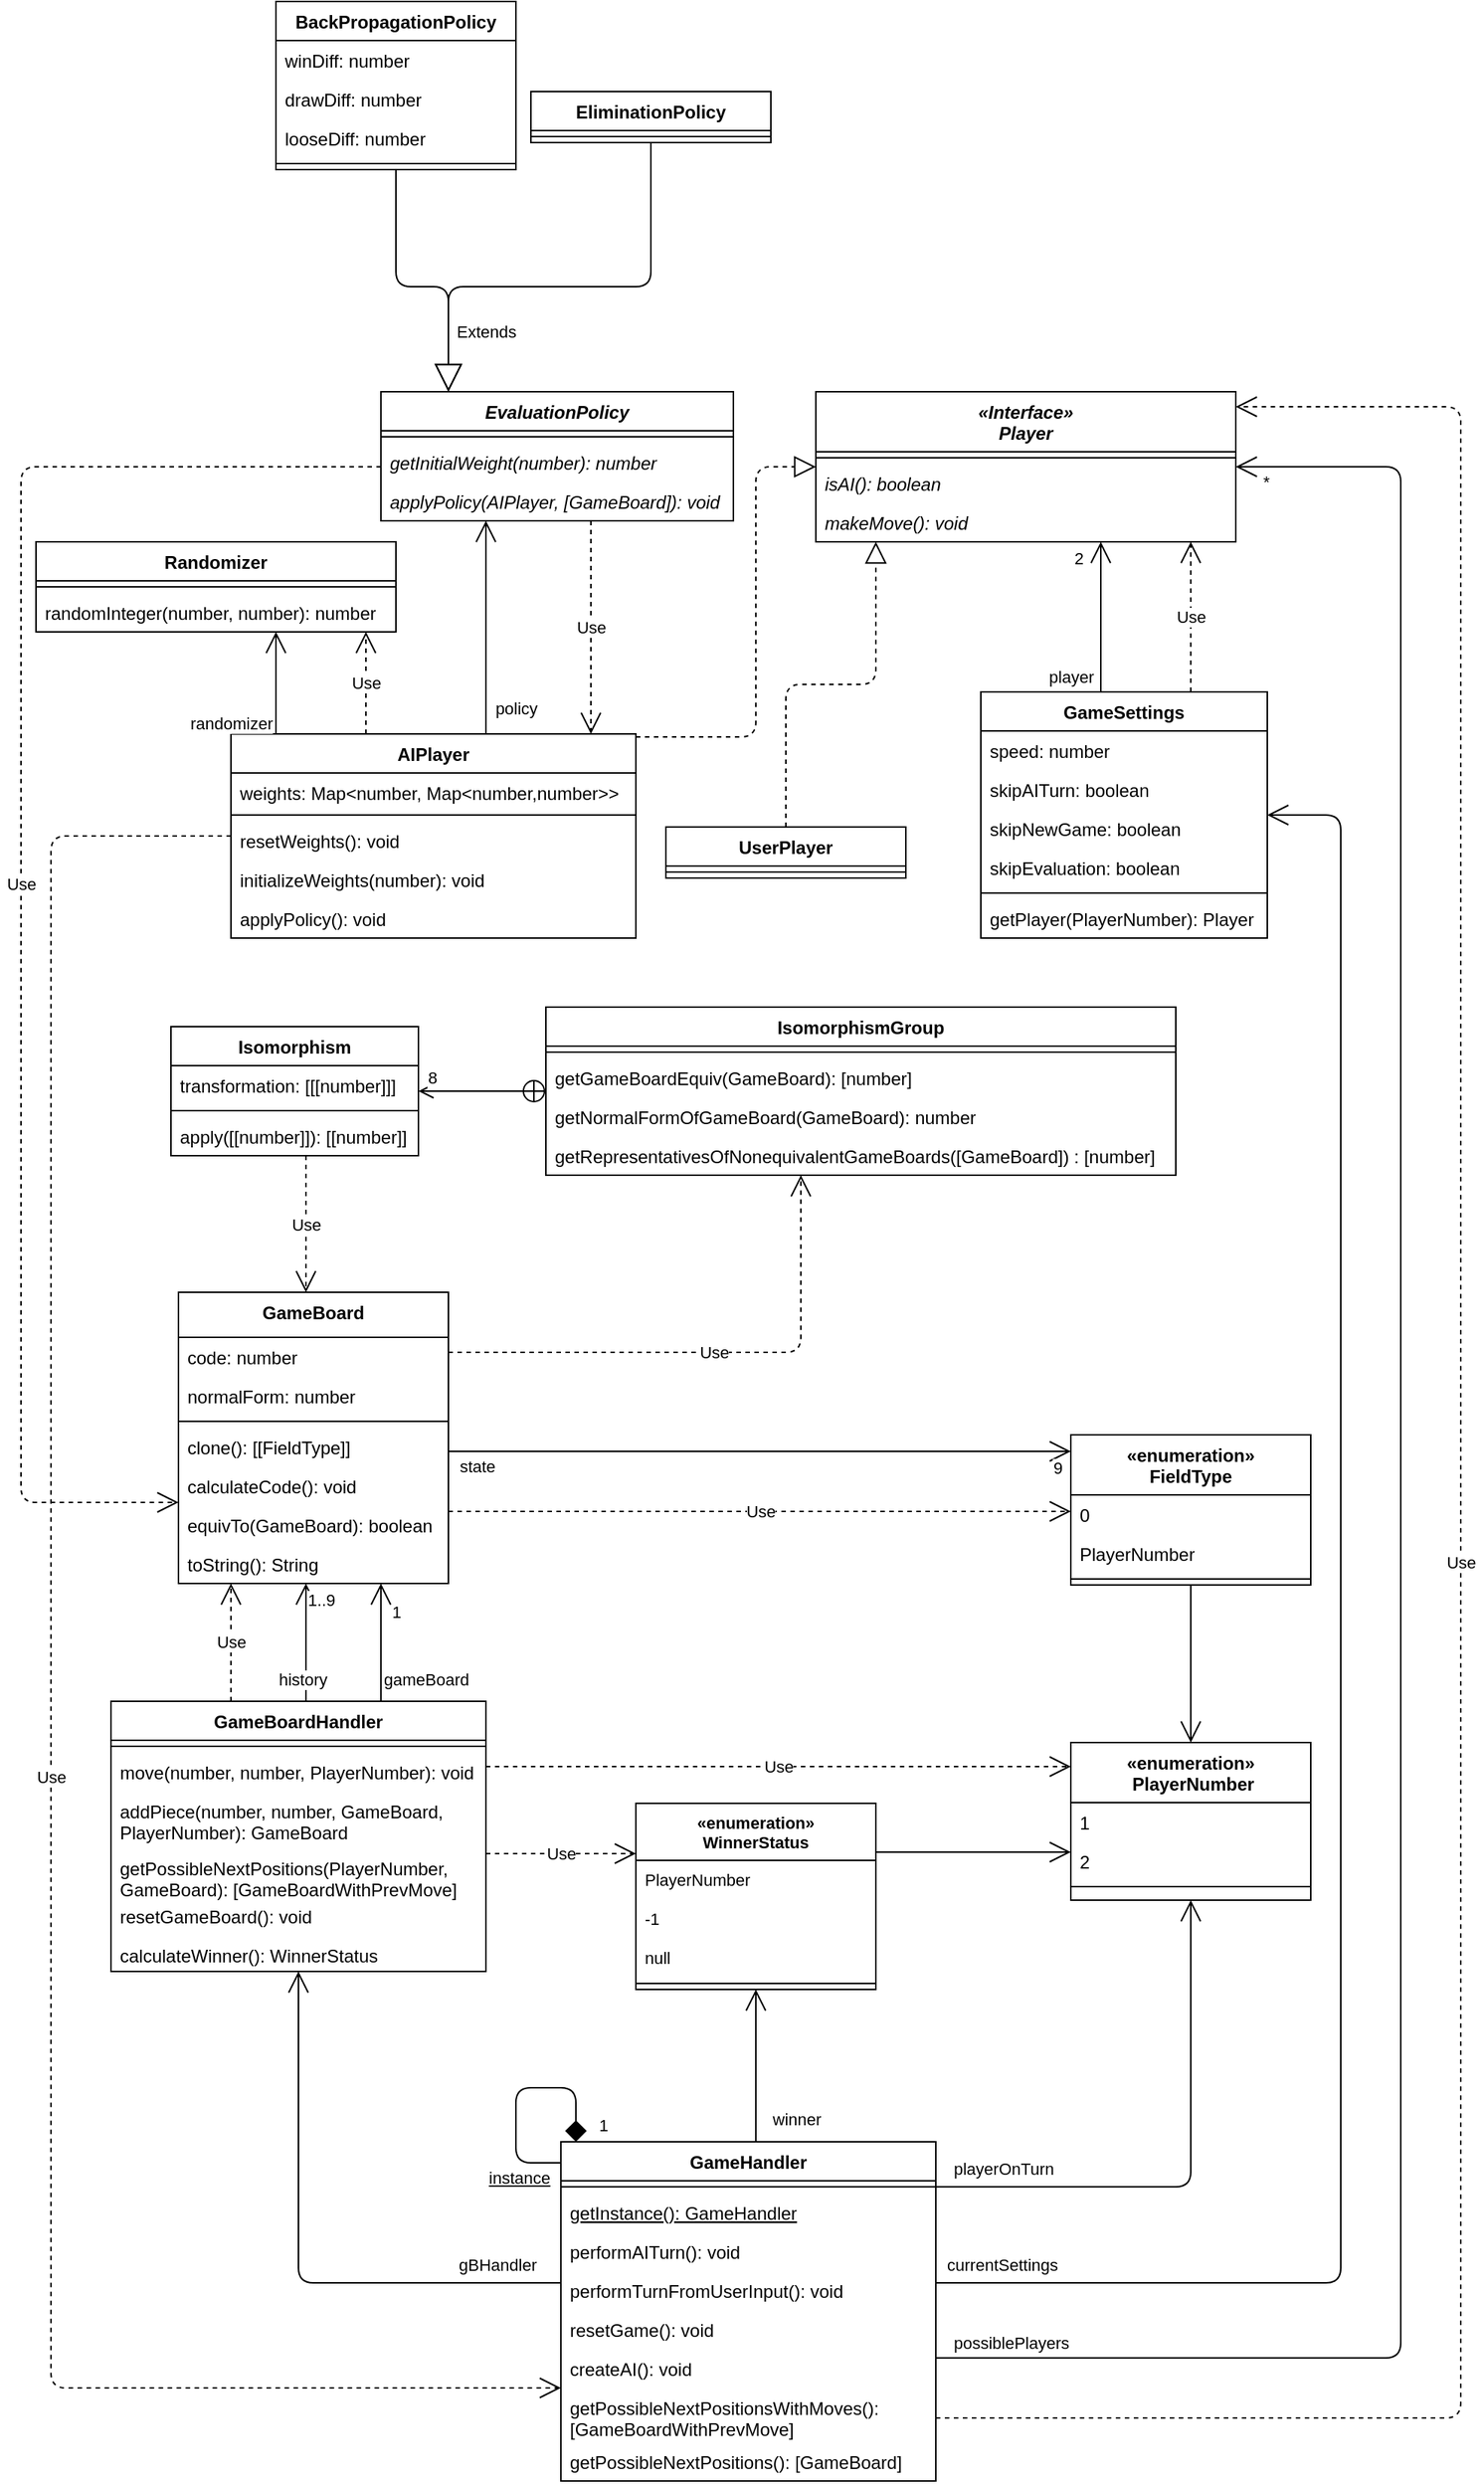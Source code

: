 <mxfile>
    <diagram id="C5RBs43oDa-KdzZeNtuy" name="Page-1">
        <mxGraphModel dx="1179" dy="779" grid="1" gridSize="10" guides="1" tooltips="1" connect="1" arrows="1" fold="1" page="1" pageScale="1" pageWidth="1000" pageHeight="1169" math="0" shadow="0">
            <root>
                <mxCell id="WIyWlLk6GJQsqaUBKTNV-0"/>
                <mxCell id="WIyWlLk6GJQsqaUBKTNV-1" parent="WIyWlLk6GJQsqaUBKTNV-0"/>
                <mxCell id="q7pYmEnO_Y2Cruu0NZZ4-0" value="GameBoard" style="swimlane;fontStyle=1;align=center;verticalAlign=top;childLayout=stackLayout;horizontal=1;startSize=30;horizontalStack=0;resizeParent=1;resizeLast=0;collapsible=1;marginBottom=0;rounded=0;shadow=0;strokeWidth=1;" parent="WIyWlLk6GJQsqaUBKTNV-1" vertex="1">
                    <mxGeometry x="125" y="1800" width="180" height="194" as="geometry">
                        <mxRectangle x="120" y="360" width="160" height="26" as="alternateBounds"/>
                    </mxGeometry>
                </mxCell>
                <mxCell id="q7pYmEnO_Y2Cruu0NZZ4-2" value="code: number" style="text;align=left;verticalAlign=top;spacingLeft=4;spacingRight=4;overflow=hidden;rotatable=0;points=[[0,0.5],[1,0.5]];portConstraint=eastwest;rounded=0;shadow=0;html=0;" parent="q7pYmEnO_Y2Cruu0NZZ4-0" vertex="1">
                    <mxGeometry y="30" width="180" height="26" as="geometry"/>
                </mxCell>
                <mxCell id="52" value="normalForm: number" style="text;strokeColor=none;fillColor=none;align=left;verticalAlign=top;spacingLeft=4;spacingRight=4;overflow=hidden;rotatable=0;points=[[0,0.5],[1,0.5]];portConstraint=eastwest;" parent="q7pYmEnO_Y2Cruu0NZZ4-0" vertex="1">
                    <mxGeometry y="56" width="180" height="26" as="geometry"/>
                </mxCell>
                <mxCell id="q7pYmEnO_Y2Cruu0NZZ4-3" value="" style="line;html=1;strokeWidth=1;align=left;verticalAlign=middle;spacingTop=-1;spacingLeft=3;spacingRight=3;rotatable=0;labelPosition=right;points=[];portConstraint=eastwest;rounded=0;" parent="q7pYmEnO_Y2Cruu0NZZ4-0" vertex="1">
                    <mxGeometry y="82" width="180" height="8" as="geometry"/>
                </mxCell>
                <mxCell id="q7pYmEnO_Y2Cruu0NZZ4-4" value="clone(): [[FieldType]]" style="text;align=left;verticalAlign=top;spacingLeft=4;spacingRight=4;overflow=hidden;rotatable=0;points=[[0,0.5],[1,0.5]];portConstraint=eastwest;fontStyle=0;rounded=0;" parent="q7pYmEnO_Y2Cruu0NZZ4-0" vertex="1">
                    <mxGeometry y="90" width="180" height="26" as="geometry"/>
                </mxCell>
                <mxCell id="q7pYmEnO_Y2Cruu0NZZ4-5" value="calculateCode(): void" style="text;strokeColor=none;fillColor=none;align=left;verticalAlign=top;spacingLeft=4;spacingRight=4;overflow=hidden;rotatable=0;points=[[0,0.5],[1,0.5]];portConstraint=eastwest;fontFamily=Helvetica;fontSize=12;fontColor=default;rounded=0;" parent="q7pYmEnO_Y2Cruu0NZZ4-0" vertex="1">
                    <mxGeometry y="116" width="180" height="26" as="geometry"/>
                </mxCell>
                <mxCell id="65" value="equivTo(GameBoard): boolean" style="text;strokeColor=none;fillColor=none;align=left;verticalAlign=top;spacingLeft=4;spacingRight=4;overflow=hidden;rotatable=0;points=[[0,0.5],[1,0.5]];portConstraint=eastwest;" parent="q7pYmEnO_Y2Cruu0NZZ4-0" vertex="1">
                    <mxGeometry y="142" width="180" height="26" as="geometry"/>
                </mxCell>
                <mxCell id="q7pYmEnO_Y2Cruu0NZZ4-6" value="toString(): String" style="text;strokeColor=none;fillColor=none;align=left;verticalAlign=top;spacingLeft=4;spacingRight=4;overflow=hidden;rotatable=0;points=[[0,0.5],[1,0.5]];portConstraint=eastwest;fontFamily=Helvetica;fontSize=12;fontColor=default;rounded=0;" parent="q7pYmEnO_Y2Cruu0NZZ4-0" vertex="1">
                    <mxGeometry y="168" width="180" height="26" as="geometry"/>
                </mxCell>
                <mxCell id="q7pYmEnO_Y2Cruu0NZZ4-7" value="GameBoardHandler" style="swimlane;fontStyle=1;align=center;verticalAlign=top;childLayout=stackLayout;horizontal=1;startSize=26;horizontalStack=0;resizeParent=1;resizeLast=0;collapsible=1;marginBottom=0;rounded=0;shadow=0;strokeWidth=1;" parent="WIyWlLk6GJQsqaUBKTNV-1" vertex="1">
                    <mxGeometry x="80" y="2072.5" width="250" height="180" as="geometry">
                        <mxRectangle x="120" y="360" width="160" height="26" as="alternateBounds"/>
                    </mxGeometry>
                </mxCell>
                <mxCell id="q7pYmEnO_Y2Cruu0NZZ4-10" value="" style="line;html=1;strokeWidth=1;align=left;verticalAlign=middle;spacingTop=-1;spacingLeft=3;spacingRight=3;rotatable=0;labelPosition=right;points=[];portConstraint=eastwest;rounded=0;" parent="q7pYmEnO_Y2Cruu0NZZ4-7" vertex="1">
                    <mxGeometry y="26" width="250" height="8" as="geometry"/>
                </mxCell>
                <mxCell id="q7pYmEnO_Y2Cruu0NZZ4-11" value="move(number, number, PlayerNumber): void" style="text;align=left;verticalAlign=top;spacingLeft=4;spacingRight=4;overflow=hidden;rotatable=0;points=[[0,0.5],[1,0.5]];portConstraint=eastwest;fontStyle=0;rounded=0;" parent="q7pYmEnO_Y2Cruu0NZZ4-7" vertex="1">
                    <mxGeometry y="34" width="250" height="26" as="geometry"/>
                </mxCell>
                <mxCell id="q7pYmEnO_Y2Cruu0NZZ4-12" value="addPiece(number, number, GameBoard, &#10;PlayerNumber): GameBoard" style="text;strokeColor=none;fillColor=none;align=left;verticalAlign=top;spacingLeft=4;spacingRight=4;overflow=hidden;rotatable=0;points=[[0,0.5],[1,0.5]];portConstraint=eastwest;rounded=0;" parent="q7pYmEnO_Y2Cruu0NZZ4-7" vertex="1">
                    <mxGeometry y="60" width="250" height="38" as="geometry"/>
                </mxCell>
                <mxCell id="48" value="getPossibleNextPositions(PlayerNumber,&#10;GameBoard): [GameBoardWithPrevMove]" style="text;strokeColor=none;fillColor=none;align=left;verticalAlign=top;spacingLeft=4;spacingRight=4;overflow=hidden;rotatable=0;points=[[0,0.5],[1,0.5]];portConstraint=eastwest;" parent="q7pYmEnO_Y2Cruu0NZZ4-7" vertex="1">
                    <mxGeometry y="98" width="250" height="32" as="geometry"/>
                </mxCell>
                <mxCell id="q7pYmEnO_Y2Cruu0NZZ4-13" value="resetGameBoard(): void" style="text;strokeColor=none;fillColor=none;align=left;verticalAlign=top;spacingLeft=4;spacingRight=4;overflow=hidden;rotatable=0;points=[[0,0.5],[1,0.5]];portConstraint=eastwest;rounded=0;" parent="q7pYmEnO_Y2Cruu0NZZ4-7" vertex="1">
                    <mxGeometry y="130" width="250" height="26" as="geometry"/>
                </mxCell>
                <mxCell id="q7pYmEnO_Y2Cruu0NZZ4-14" value="calculateWinner(): WinnerStatus" style="text;strokeColor=none;fillColor=none;align=left;verticalAlign=top;spacingLeft=4;spacingRight=4;overflow=hidden;rotatable=0;points=[[0,0.5],[1,0.5]];portConstraint=eastwest;fontFamily=Helvetica;fontSize=12;fontColor=default;rounded=0;" parent="q7pYmEnO_Y2Cruu0NZZ4-7" vertex="1">
                    <mxGeometry y="156" width="250" height="24" as="geometry"/>
                </mxCell>
                <mxCell id="q7pYmEnO_Y2Cruu0NZZ4-15" value="«enumeration»&#10; PlayerNumber" style="swimlane;fontStyle=1;align=center;verticalAlign=top;childLayout=stackLayout;horizontal=1;startSize=40;horizontalStack=0;resizeParent=1;resizeLast=0;collapsible=1;marginBottom=0;rounded=0;shadow=0;strokeWidth=1;" parent="WIyWlLk6GJQsqaUBKTNV-1" vertex="1">
                    <mxGeometry x="720" y="2100" width="160" height="105" as="geometry">
                        <mxRectangle x="120" y="360" width="160" height="26" as="alternateBounds"/>
                    </mxGeometry>
                </mxCell>
                <mxCell id="q7pYmEnO_Y2Cruu0NZZ4-16" value="1" style="text;align=left;verticalAlign=top;spacingLeft=4;spacingRight=4;overflow=hidden;rotatable=0;points=[[0,0.5],[1,0.5]];portConstraint=eastwest;rounded=0;" parent="q7pYmEnO_Y2Cruu0NZZ4-15" vertex="1">
                    <mxGeometry y="40" width="160" height="26" as="geometry"/>
                </mxCell>
                <mxCell id="q7pYmEnO_Y2Cruu0NZZ4-17" value="2" style="text;align=left;verticalAlign=top;spacingLeft=4;spacingRight=4;overflow=hidden;rotatable=0;points=[[0,0.5],[1,0.5]];portConstraint=eastwest;rounded=0;shadow=0;html=0;" parent="q7pYmEnO_Y2Cruu0NZZ4-15" vertex="1">
                    <mxGeometry y="66" width="160" height="26" as="geometry"/>
                </mxCell>
                <mxCell id="q7pYmEnO_Y2Cruu0NZZ4-18" value="" style="line;html=1;strokeWidth=1;align=left;verticalAlign=middle;spacingTop=-1;spacingLeft=3;spacingRight=3;rotatable=0;labelPosition=right;points=[];portConstraint=eastwest;rounded=0;" parent="q7pYmEnO_Y2Cruu0NZZ4-15" vertex="1">
                    <mxGeometry y="92" width="160" height="8" as="geometry"/>
                </mxCell>
                <mxCell id="q7pYmEnO_Y2Cruu0NZZ4-19" value="«enumeration»&#10;FieldType" style="swimlane;fontStyle=1;align=center;verticalAlign=top;childLayout=stackLayout;horizontal=1;startSize=40;horizontalStack=0;resizeParent=1;resizeParentMax=0;resizeLast=0;collapsible=1;marginBottom=0;rounded=0;" parent="WIyWlLk6GJQsqaUBKTNV-1" vertex="1">
                    <mxGeometry x="720" y="1895" width="160" height="100" as="geometry"/>
                </mxCell>
                <mxCell id="q7pYmEnO_Y2Cruu0NZZ4-20" value="0" style="text;strokeColor=none;fillColor=none;align=left;verticalAlign=top;spacingLeft=4;spacingRight=4;overflow=hidden;rotatable=0;points=[[0,0.5],[1,0.5]];portConstraint=eastwest;rounded=0;" parent="q7pYmEnO_Y2Cruu0NZZ4-19" vertex="1">
                    <mxGeometry y="40" width="160" height="26" as="geometry"/>
                </mxCell>
                <mxCell id="q7pYmEnO_Y2Cruu0NZZ4-21" value="PlayerNumber" style="text;strokeColor=none;fillColor=none;align=left;verticalAlign=top;spacingLeft=4;spacingRight=4;overflow=hidden;rotatable=0;points=[[0,0.5],[1,0.5]];portConstraint=eastwest;rounded=0;" parent="q7pYmEnO_Y2Cruu0NZZ4-19" vertex="1">
                    <mxGeometry y="66" width="160" height="26" as="geometry"/>
                </mxCell>
                <mxCell id="q7pYmEnO_Y2Cruu0NZZ4-22" value="" style="line;strokeWidth=1;fillColor=none;align=left;verticalAlign=middle;spacingTop=-1;spacingLeft=3;spacingRight=3;rotatable=0;labelPosition=right;points=[];portConstraint=eastwest;strokeColor=inherit;rounded=0;" parent="q7pYmEnO_Y2Cruu0NZZ4-19" vertex="1">
                    <mxGeometry y="92" width="160" height="8" as="geometry"/>
                </mxCell>
                <mxCell id="q7pYmEnO_Y2Cruu0NZZ4-23" value="Use" style="endArrow=open;endSize=12;dashed=1;html=1;edgeStyle=orthogonalEdgeStyle;rounded=0;" parent="WIyWlLk6GJQsqaUBKTNV-1" source="q7pYmEnO_Y2Cruu0NZZ4-7" target="q7pYmEnO_Y2Cruu0NZZ4-0" edge="1">
                    <mxGeometry width="160" relative="1" as="geometry">
                        <mxPoint x="390" y="2221" as="sourcePoint"/>
                        <mxPoint x="550" y="2221" as="targetPoint"/>
                        <Array as="points">
                            <mxPoint x="160" y="2016"/>
                            <mxPoint x="160" y="2016"/>
                        </Array>
                    </mxGeometry>
                </mxCell>
                <mxCell id="q7pYmEnO_Y2Cruu0NZZ4-24" value="9" style="endArrow=open;endSize=12;html=1;edgeStyle=elbowEdgeStyle;rounded=1;" parent="WIyWlLk6GJQsqaUBKTNV-1" source="q7pYmEnO_Y2Cruu0NZZ4-0" target="q7pYmEnO_Y2Cruu0NZZ4-19" edge="1">
                    <mxGeometry x="0.954" y="-11" width="160" relative="1" as="geometry">
                        <mxPoint x="390" y="2221" as="sourcePoint"/>
                        <mxPoint x="550" y="2221" as="targetPoint"/>
                        <Array as="points">
                            <mxPoint x="550" y="1906"/>
                            <mxPoint x="580" y="1916"/>
                        </Array>
                        <mxPoint as="offset"/>
                    </mxGeometry>
                </mxCell>
                <mxCell id="19" value="state" style="edgeLabel;html=1;align=center;verticalAlign=middle;resizable=0;points=[];" parent="q7pYmEnO_Y2Cruu0NZZ4-24" vertex="1" connectable="0">
                    <mxGeometry x="-0.874" y="-4" relative="1" as="geometry">
                        <mxPoint x="-7" y="6" as="offset"/>
                    </mxGeometry>
                </mxCell>
                <mxCell id="q7pYmEnO_Y2Cruu0NZZ4-25" value="«enumeration»&#10;WinnerStatus" style="swimlane;fontStyle=1;align=center;verticalAlign=top;childLayout=stackLayout;horizontal=1;startSize=38;horizontalStack=0;resizeParent=1;resizeParentMax=0;resizeLast=0;collapsible=1;marginBottom=0;fontFamily=Helvetica;fontSize=11;fontColor=default;rounded=0;" parent="WIyWlLk6GJQsqaUBKTNV-1" vertex="1">
                    <mxGeometry x="430" y="2140.5" width="160" height="124" as="geometry"/>
                </mxCell>
                <mxCell id="q7pYmEnO_Y2Cruu0NZZ4-26" value="PlayerNumber" style="text;strokeColor=none;fillColor=none;align=left;verticalAlign=top;spacingLeft=4;spacingRight=4;overflow=hidden;rotatable=0;points=[[0,0.5],[1,0.5]];portConstraint=eastwest;fontFamily=Helvetica;fontSize=11;fontColor=default;rounded=0;" parent="q7pYmEnO_Y2Cruu0NZZ4-25" vertex="1">
                    <mxGeometry y="38" width="160" height="26" as="geometry"/>
                </mxCell>
                <mxCell id="q7pYmEnO_Y2Cruu0NZZ4-27" value="-1" style="text;strokeColor=none;fillColor=none;align=left;verticalAlign=top;spacingLeft=4;spacingRight=4;overflow=hidden;rotatable=0;points=[[0,0.5],[1,0.5]];portConstraint=eastwest;fontFamily=Helvetica;fontSize=11;fontColor=default;rounded=0;" parent="q7pYmEnO_Y2Cruu0NZZ4-25" vertex="1">
                    <mxGeometry y="64" width="160" height="26" as="geometry"/>
                </mxCell>
                <mxCell id="q7pYmEnO_Y2Cruu0NZZ4-28" value="null" style="text;strokeColor=none;fillColor=none;align=left;verticalAlign=top;spacingLeft=4;spacingRight=4;overflow=hidden;rotatable=0;points=[[0,0.5],[1,0.5]];portConstraint=eastwest;fontFamily=Helvetica;fontSize=11;fontColor=default;rounded=0;" parent="q7pYmEnO_Y2Cruu0NZZ4-25" vertex="1">
                    <mxGeometry y="90" width="160" height="26" as="geometry"/>
                </mxCell>
                <mxCell id="q7pYmEnO_Y2Cruu0NZZ4-29" value="" style="line;strokeWidth=1;fillColor=none;align=left;verticalAlign=middle;spacingTop=-1;spacingLeft=3;spacingRight=3;rotatable=0;labelPosition=right;points=[];portConstraint=eastwest;strokeColor=inherit;fontFamily=Helvetica;fontSize=11;fontColor=default;rounded=0;" parent="q7pYmEnO_Y2Cruu0NZZ4-25" vertex="1">
                    <mxGeometry y="116" width="160" height="8" as="geometry"/>
                </mxCell>
                <mxCell id="q7pYmEnO_Y2Cruu0NZZ4-30" value="Use" style="endArrow=open;endSize=12;dashed=1;html=1;rounded=1;labelBackgroundColor=default;strokeColor=default;fontFamily=Helvetica;fontSize=11;fontColor=default;shape=connector;edgeStyle=elbowEdgeStyle;" parent="WIyWlLk6GJQsqaUBKTNV-1" source="q7pYmEnO_Y2Cruu0NZZ4-7" target="q7pYmEnO_Y2Cruu0NZZ4-25" edge="1">
                    <mxGeometry width="160" relative="1" as="geometry">
                        <mxPoint x="390" y="2221" as="sourcePoint"/>
                        <mxPoint x="550" y="2221" as="targetPoint"/>
                        <Array as="points">
                            <mxPoint x="390" y="2174"/>
                        </Array>
                    </mxGeometry>
                </mxCell>
                <mxCell id="q7pYmEnO_Y2Cruu0NZZ4-32" value="winner" style="endArrow=open;endSize=12;html=1;rounded=0;labelBackgroundColor=default;strokeColor=default;fontFamily=Helvetica;fontSize=11;fontColor=default;shape=connector;edgeStyle=elbowEdgeStyle;" parent="WIyWlLk6GJQsqaUBKTNV-1" source="q7pYmEnO_Y2Cruu0NZZ4-110" target="q7pYmEnO_Y2Cruu0NZZ4-25" edge="1">
                    <mxGeometry x="-0.696" y="-27" width="160" relative="1" as="geometry">
                        <mxPoint x="520.0" y="2331" as="sourcePoint"/>
                        <mxPoint x="690" y="2431" as="targetPoint"/>
                        <mxPoint as="offset"/>
                    </mxGeometry>
                </mxCell>
                <mxCell id="q7pYmEnO_Y2Cruu0NZZ4-34" value="Isomorphism" style="swimlane;fontStyle=1;align=center;verticalAlign=top;childLayout=stackLayout;horizontal=1;startSize=26;horizontalStack=0;resizeParent=1;resizeParentMax=0;resizeLast=0;collapsible=1;marginBottom=0;rounded=0;" parent="WIyWlLk6GJQsqaUBKTNV-1" vertex="1">
                    <mxGeometry x="120" y="1623" width="165" height="86" as="geometry"/>
                </mxCell>
                <mxCell id="q7pYmEnO_Y2Cruu0NZZ4-35" value="transformation: [[[number]]]" style="text;strokeColor=none;fillColor=none;align=left;verticalAlign=top;spacingLeft=4;spacingRight=4;overflow=hidden;rotatable=0;points=[[0,0.5],[1,0.5]];portConstraint=eastwest;rounded=0;" parent="q7pYmEnO_Y2Cruu0NZZ4-34" vertex="1">
                    <mxGeometry y="26" width="165" height="26" as="geometry"/>
                </mxCell>
                <mxCell id="q7pYmEnO_Y2Cruu0NZZ4-36" value="" style="line;strokeWidth=1;fillColor=none;align=left;verticalAlign=middle;spacingTop=-1;spacingLeft=3;spacingRight=3;rotatable=0;labelPosition=right;points=[];portConstraint=eastwest;strokeColor=inherit;rounded=0;" parent="q7pYmEnO_Y2Cruu0NZZ4-34" vertex="1">
                    <mxGeometry y="52" width="165" height="8" as="geometry"/>
                </mxCell>
                <mxCell id="q7pYmEnO_Y2Cruu0NZZ4-37" value="apply([[number]]): [[number]]" style="text;strokeColor=none;fillColor=none;align=left;verticalAlign=top;spacingLeft=4;spacingRight=4;overflow=hidden;rotatable=0;points=[[0,0.5],[1,0.5]];portConstraint=eastwest;rounded=0;" parent="q7pYmEnO_Y2Cruu0NZZ4-34" vertex="1">
                    <mxGeometry y="60" width="165" height="26" as="geometry"/>
                </mxCell>
                <mxCell id="q7pYmEnO_Y2Cruu0NZZ4-39" value="IsomorphismGroup" style="swimlane;fontStyle=1;align=center;verticalAlign=top;childLayout=stackLayout;horizontal=1;startSize=26;horizontalStack=0;resizeParent=1;resizeParentMax=0;resizeLast=0;collapsible=1;marginBottom=0;rounded=0;" parent="WIyWlLk6GJQsqaUBKTNV-1" vertex="1">
                    <mxGeometry x="370" y="1610" width="420" height="112" as="geometry"/>
                </mxCell>
                <mxCell id="q7pYmEnO_Y2Cruu0NZZ4-48" value="" style="line;strokeWidth=1;fillColor=none;align=left;verticalAlign=middle;spacingTop=-1;spacingLeft=3;spacingRight=3;rotatable=0;labelPosition=right;points=[];portConstraint=eastwest;strokeColor=inherit;rounded=0;" parent="q7pYmEnO_Y2Cruu0NZZ4-39" vertex="1">
                    <mxGeometry y="26" width="420" height="8" as="geometry"/>
                </mxCell>
                <mxCell id="q7pYmEnO_Y2Cruu0NZZ4-50" value="getGameBoardEquiv(GameBoard): [number]" style="text;strokeColor=none;fillColor=none;align=left;verticalAlign=top;spacingLeft=4;spacingRight=4;overflow=hidden;rotatable=0;points=[[0,0.5],[1,0.5]];portConstraint=eastwest;rounded=0;" parent="q7pYmEnO_Y2Cruu0NZZ4-39" vertex="1">
                    <mxGeometry y="34" width="420" height="26" as="geometry"/>
                </mxCell>
                <mxCell id="51" value="getNormalFormOfGameBoard(GameBoard): number" style="text;strokeColor=none;fillColor=none;align=left;verticalAlign=top;spacingLeft=4;spacingRight=4;overflow=hidden;rotatable=0;points=[[0,0.5],[1,0.5]];portConstraint=eastwest;" parent="q7pYmEnO_Y2Cruu0NZZ4-39" vertex="1">
                    <mxGeometry y="60" width="420" height="26" as="geometry"/>
                </mxCell>
                <mxCell id="95" value="getRepresentativesOfNonequivalentGameBoards([GameBoard]) : [number]" style="text;strokeColor=none;fillColor=none;align=left;verticalAlign=top;spacingLeft=4;spacingRight=4;overflow=hidden;rotatable=0;points=[[0,0.5],[1,0.5]];portConstraint=eastwest;" vertex="1" parent="q7pYmEnO_Y2Cruu0NZZ4-39">
                    <mxGeometry y="86" width="420" height="26" as="geometry"/>
                </mxCell>
                <mxCell id="q7pYmEnO_Y2Cruu0NZZ4-71" value="AIPlayer" style="swimlane;fontStyle=1;align=center;verticalAlign=top;childLayout=stackLayout;horizontal=1;startSize=26;horizontalStack=0;resizeParent=1;resizeParentMax=0;resizeLast=0;collapsible=1;marginBottom=0;" parent="WIyWlLk6GJQsqaUBKTNV-1" vertex="1">
                    <mxGeometry x="160" y="1428" width="270" height="136" as="geometry"/>
                </mxCell>
                <mxCell id="q7pYmEnO_Y2Cruu0NZZ4-73" value="weights: Map&lt;number, Map&lt;number,number&gt;&gt;" style="text;strokeColor=none;fillColor=none;align=left;verticalAlign=top;spacingLeft=4;spacingRight=4;overflow=hidden;rotatable=0;points=[[0,0.5],[1,0.5]];portConstraint=eastwest;" parent="q7pYmEnO_Y2Cruu0NZZ4-71" vertex="1">
                    <mxGeometry y="26" width="270" height="24" as="geometry"/>
                </mxCell>
                <mxCell id="q7pYmEnO_Y2Cruu0NZZ4-74" value="" style="line;strokeWidth=1;fillColor=none;align=left;verticalAlign=middle;spacingTop=-1;spacingLeft=3;spacingRight=3;rotatable=0;labelPosition=right;points=[];portConstraint=eastwest;strokeColor=inherit;" parent="q7pYmEnO_Y2Cruu0NZZ4-71" vertex="1">
                    <mxGeometry y="50" width="270" height="8" as="geometry"/>
                </mxCell>
                <mxCell id="63" value="resetWeights(): void" style="text;strokeColor=none;fillColor=none;align=left;verticalAlign=top;spacingLeft=4;spacingRight=4;overflow=hidden;rotatable=0;points=[[0,0.5],[1,0.5]];portConstraint=eastwest;" parent="q7pYmEnO_Y2Cruu0NZZ4-71" vertex="1">
                    <mxGeometry y="58" width="270" height="26" as="geometry"/>
                </mxCell>
                <mxCell id="53" value="initializeWeights(number): void" style="text;strokeColor=none;fillColor=none;align=left;verticalAlign=top;spacingLeft=4;spacingRight=4;overflow=hidden;rotatable=0;points=[[0,0.5],[1,0.5]];portConstraint=eastwest;" parent="q7pYmEnO_Y2Cruu0NZZ4-71" vertex="1">
                    <mxGeometry y="84" width="270" height="26" as="geometry"/>
                </mxCell>
                <mxCell id="68" value="applyPolicy(): void" style="text;strokeColor=none;fillColor=none;align=left;verticalAlign=top;spacingLeft=4;spacingRight=4;overflow=hidden;rotatable=0;points=[[0,0.5],[1,0.5]];portConstraint=eastwest;" parent="q7pYmEnO_Y2Cruu0NZZ4-71" vertex="1">
                    <mxGeometry y="110" width="270" height="26" as="geometry"/>
                </mxCell>
                <mxCell id="q7pYmEnO_Y2Cruu0NZZ4-77" value="«Interface»&#10;Player" style="swimlane;fontStyle=3;align=center;verticalAlign=top;childLayout=stackLayout;horizontal=1;startSize=40;horizontalStack=0;resizeParent=1;resizeParentMax=0;resizeLast=0;collapsible=1;marginBottom=0;" parent="WIyWlLk6GJQsqaUBKTNV-1" vertex="1">
                    <mxGeometry x="550" y="1200" width="280" height="100" as="geometry"/>
                </mxCell>
                <mxCell id="q7pYmEnO_Y2Cruu0NZZ4-78" value="" style="line;strokeWidth=1;fillColor=none;align=left;verticalAlign=middle;spacingTop=-1;spacingLeft=3;spacingRight=3;rotatable=0;labelPosition=right;points=[];portConstraint=eastwest;strokeColor=inherit;" parent="q7pYmEnO_Y2Cruu0NZZ4-77" vertex="1">
                    <mxGeometry y="40" width="280" height="8" as="geometry"/>
                </mxCell>
                <mxCell id="q7pYmEnO_Y2Cruu0NZZ4-79" value="isAI(): boolean" style="text;strokeColor=none;fillColor=none;align=left;verticalAlign=top;spacingLeft=4;spacingRight=4;overflow=hidden;rotatable=0;points=[[0,0.5],[1,0.5]];portConstraint=eastwest;fontStyle=2" parent="q7pYmEnO_Y2Cruu0NZZ4-77" vertex="1">
                    <mxGeometry y="48" width="280" height="26" as="geometry"/>
                </mxCell>
                <mxCell id="q7pYmEnO_Y2Cruu0NZZ4-75" value="makeMove(): void" style="text;strokeColor=none;fillColor=none;align=left;verticalAlign=top;spacingLeft=4;spacingRight=4;overflow=hidden;rotatable=0;points=[[0,0.5],[1,0.5]];portConstraint=eastwest;fontStyle=2" parent="q7pYmEnO_Y2Cruu0NZZ4-77" vertex="1">
                    <mxGeometry y="74" width="280" height="26" as="geometry"/>
                </mxCell>
                <mxCell id="q7pYmEnO_Y2Cruu0NZZ4-80" value="UserPlayer" style="swimlane;fontStyle=1;align=center;verticalAlign=top;childLayout=stackLayout;horizontal=1;startSize=26;horizontalStack=0;resizeParent=1;resizeParentMax=0;resizeLast=0;collapsible=1;marginBottom=0;labelBackgroundColor=none;fillStyle=auto;" parent="WIyWlLk6GJQsqaUBKTNV-1" vertex="1">
                    <mxGeometry x="450" y="1490" width="160" height="34" as="geometry"/>
                </mxCell>
                <mxCell id="q7pYmEnO_Y2Cruu0NZZ4-81" value="" style="line;strokeWidth=1;fillColor=none;align=left;verticalAlign=middle;spacingTop=-1;spacingLeft=3;spacingRight=3;rotatable=0;labelPosition=right;points=[];portConstraint=eastwest;strokeColor=inherit;labelBackgroundColor=#FF3333;fillStyle=auto;" parent="q7pYmEnO_Y2Cruu0NZZ4-80" vertex="1">
                    <mxGeometry y="26" width="160" height="8" as="geometry"/>
                </mxCell>
                <mxCell id="q7pYmEnO_Y2Cruu0NZZ4-84" value="EvaluationPolicy" style="swimlane;fontStyle=3;align=center;verticalAlign=top;childLayout=stackLayout;horizontal=1;startSize=26;horizontalStack=0;resizeParent=1;resizeParentMax=0;resizeLast=0;collapsible=1;marginBottom=0;" parent="WIyWlLk6GJQsqaUBKTNV-1" vertex="1">
                    <mxGeometry x="260" y="1200" width="235" height="86" as="geometry"/>
                </mxCell>
                <mxCell id="q7pYmEnO_Y2Cruu0NZZ4-85" value="" style="line;strokeWidth=1;fillColor=none;align=left;verticalAlign=middle;spacingTop=-1;spacingLeft=3;spacingRight=3;rotatable=0;labelPosition=right;points=[];portConstraint=eastwest;strokeColor=inherit;" parent="q7pYmEnO_Y2Cruu0NZZ4-84" vertex="1">
                    <mxGeometry y="26" width="235" height="8" as="geometry"/>
                </mxCell>
                <mxCell id="70" value="getInitialWeight(number): number" style="text;strokeColor=none;fillColor=none;align=left;verticalAlign=top;spacingLeft=4;spacingRight=4;overflow=hidden;rotatable=0;points=[[0,0.5],[1,0.5]];portConstraint=eastwest;fontStyle=2" parent="q7pYmEnO_Y2Cruu0NZZ4-84" vertex="1">
                    <mxGeometry y="34" width="235" height="26" as="geometry"/>
                </mxCell>
                <mxCell id="q7pYmEnO_Y2Cruu0NZZ4-86" value="applyPolicy(AIPlayer, [GameBoard]): void" style="text;strokeColor=none;fillColor=none;align=left;verticalAlign=top;spacingLeft=4;spacingRight=4;overflow=hidden;rotatable=0;points=[[0,0.5],[1,0.5]];portConstraint=eastwest;fontStyle=2" parent="q7pYmEnO_Y2Cruu0NZZ4-84" vertex="1">
                    <mxGeometry y="60" width="235" height="26" as="geometry"/>
                </mxCell>
                <mxCell id="q7pYmEnO_Y2Cruu0NZZ4-87" value="EliminationPolicy" style="swimlane;fontStyle=1;align=center;verticalAlign=top;childLayout=stackLayout;horizontal=1;startSize=26;horizontalStack=0;resizeParent=1;resizeParentMax=0;resizeLast=0;collapsible=1;marginBottom=0;" parent="WIyWlLk6GJQsqaUBKTNV-1" vertex="1">
                    <mxGeometry x="360" y="1000" width="160" height="34" as="geometry"/>
                </mxCell>
                <mxCell id="q7pYmEnO_Y2Cruu0NZZ4-88" value="" style="line;strokeWidth=1;fillColor=none;align=left;verticalAlign=middle;spacingTop=-1;spacingLeft=3;spacingRight=3;rotatable=0;labelPosition=right;points=[];portConstraint=eastwest;strokeColor=inherit;" parent="q7pYmEnO_Y2Cruu0NZZ4-87" vertex="1">
                    <mxGeometry y="26" width="160" height="8" as="geometry"/>
                </mxCell>
                <mxCell id="q7pYmEnO_Y2Cruu0NZZ4-89" value="BackPropagationPolicy" style="swimlane;fontStyle=1;align=center;verticalAlign=top;childLayout=stackLayout;horizontal=1;startSize=26;horizontalStack=0;resizeParent=1;resizeParentMax=0;resizeLast=0;collapsible=1;marginBottom=0;" parent="WIyWlLk6GJQsqaUBKTNV-1" vertex="1">
                    <mxGeometry x="190" y="940" width="160" height="112" as="geometry"/>
                </mxCell>
                <mxCell id="q7pYmEnO_Y2Cruu0NZZ4-90" value="winDiff: number" style="text;strokeColor=none;fillColor=none;align=left;verticalAlign=top;spacingLeft=4;spacingRight=4;overflow=hidden;rotatable=0;points=[[0,0.5],[1,0.5]];portConstraint=eastwest;" parent="q7pYmEnO_Y2Cruu0NZZ4-89" vertex="1">
                    <mxGeometry y="26" width="160" height="26" as="geometry"/>
                </mxCell>
                <mxCell id="q7pYmEnO_Y2Cruu0NZZ4-91" value="drawDiff: number" style="text;strokeColor=none;fillColor=none;align=left;verticalAlign=top;spacingLeft=4;spacingRight=4;overflow=hidden;rotatable=0;points=[[0,0.5],[1,0.5]];portConstraint=eastwest;" parent="q7pYmEnO_Y2Cruu0NZZ4-89" vertex="1">
                    <mxGeometry y="52" width="160" height="26" as="geometry"/>
                </mxCell>
                <mxCell id="q7pYmEnO_Y2Cruu0NZZ4-92" value="looseDiff: number" style="text;strokeColor=none;fillColor=none;align=left;verticalAlign=top;spacingLeft=4;spacingRight=4;overflow=hidden;rotatable=0;points=[[0,0.5],[1,0.5]];portConstraint=eastwest;" parent="q7pYmEnO_Y2Cruu0NZZ4-89" vertex="1">
                    <mxGeometry y="78" width="160" height="26" as="geometry"/>
                </mxCell>
                <mxCell id="q7pYmEnO_Y2Cruu0NZZ4-93" value="" style="line;strokeWidth=1;fillColor=none;align=left;verticalAlign=middle;spacingTop=-1;spacingLeft=3;spacingRight=3;rotatable=0;labelPosition=right;points=[];portConstraint=eastwest;strokeColor=inherit;" parent="q7pYmEnO_Y2Cruu0NZZ4-89" vertex="1">
                    <mxGeometry y="104" width="160" height="8" as="geometry"/>
                </mxCell>
                <mxCell id="q7pYmEnO_Y2Cruu0NZZ4-94" value="Extends" style="endArrow=block;endSize=16;endFill=0;html=1;edgeStyle=orthogonalEdgeStyle;elbow=vertical;" parent="WIyWlLk6GJQsqaUBKTNV-1" source="q7pYmEnO_Y2Cruu0NZZ4-87" target="q7pYmEnO_Y2Cruu0NZZ4-84" edge="1">
                    <mxGeometry x="0.734" y="25" width="160" relative="1" as="geometry">
                        <mxPoint x="520" y="1340" as="sourcePoint"/>
                        <mxPoint x="480" y="1470" as="targetPoint"/>
                        <Array as="points">
                            <mxPoint x="440" y="1130"/>
                            <mxPoint x="305" y="1130"/>
                        </Array>
                        <mxPoint as="offset"/>
                    </mxGeometry>
                </mxCell>
                <mxCell id="q7pYmEnO_Y2Cruu0NZZ4-95" value="" style="endArrow=block;endSize=16;endFill=0;html=1;edgeStyle=orthogonalEdgeStyle;elbow=vertical;" parent="WIyWlLk6GJQsqaUBKTNV-1" source="q7pYmEnO_Y2Cruu0NZZ4-89" target="q7pYmEnO_Y2Cruu0NZZ4-84" edge="1">
                    <mxGeometry x="-0.257" y="-20" width="160" relative="1" as="geometry">
                        <mxPoint x="550" y="1332.153" as="sourcePoint"/>
                        <mxPoint x="420" y="1340.525" as="targetPoint"/>
                        <Array as="points">
                            <mxPoint x="270" y="1130"/>
                            <mxPoint x="305" y="1130"/>
                        </Array>
                        <mxPoint as="offset"/>
                    </mxGeometry>
                </mxCell>
                <mxCell id="q7pYmEnO_Y2Cruu0NZZ4-96" value="Use" style="endArrow=open;endSize=12;dashed=1;html=1;edgeStyle=elbowEdgeStyle;" parent="WIyWlLk6GJQsqaUBKTNV-1" source="q7pYmEnO_Y2Cruu0NZZ4-84" target="q7pYmEnO_Y2Cruu0NZZ4-71" edge="1">
                    <mxGeometry width="160" relative="1" as="geometry">
                        <mxPoint x="465" y="1460" as="sourcePoint"/>
                        <mxPoint x="625" y="1460" as="targetPoint"/>
                        <Array as="points">
                            <mxPoint x="400" y="1380"/>
                            <mxPoint x="430" y="1310"/>
                            <mxPoint x="330" y="1340"/>
                            <mxPoint x="170" y="1290"/>
                        </Array>
                    </mxGeometry>
                </mxCell>
                <mxCell id="q7pYmEnO_Y2Cruu0NZZ4-97" value="Use" style="endArrow=open;endSize=12;dashed=1;html=1;edgeStyle=orthogonalEdgeStyle;elbow=vertical;" parent="WIyWlLk6GJQsqaUBKTNV-1" source="q7pYmEnO_Y2Cruu0NZZ4-84" target="q7pYmEnO_Y2Cruu0NZZ4-0" edge="1">
                    <mxGeometry width="160" relative="1" as="geometry">
                        <mxPoint x="465" y="1890" as="sourcePoint"/>
                        <mxPoint x="625" y="1890" as="targetPoint"/>
                        <Array as="points">
                            <mxPoint x="20" y="1250"/>
                            <mxPoint x="20" y="1940"/>
                        </Array>
                    </mxGeometry>
                </mxCell>
                <mxCell id="q7pYmEnO_Y2Cruu0NZZ4-98" value="GameSettings" style="swimlane;fontStyle=1;align=center;verticalAlign=top;childLayout=stackLayout;horizontal=1;startSize=26;horizontalStack=0;resizeParent=1;resizeParentMax=0;resizeLast=0;collapsible=1;marginBottom=0;" parent="WIyWlLk6GJQsqaUBKTNV-1" vertex="1">
                    <mxGeometry x="660" y="1400" width="191" height="164" as="geometry"/>
                </mxCell>
                <mxCell id="q7pYmEnO_Y2Cruu0NZZ4-101" value="speed: number" style="text;strokeColor=none;fillColor=none;align=left;verticalAlign=top;spacingLeft=4;spacingRight=4;overflow=hidden;rotatable=0;points=[[0,0.5],[1,0.5]];portConstraint=eastwest;" parent="q7pYmEnO_Y2Cruu0NZZ4-98" vertex="1">
                    <mxGeometry y="26" width="191" height="26" as="geometry"/>
                </mxCell>
                <mxCell id="q7pYmEnO_Y2Cruu0NZZ4-103" value="skipAITurn: boolean" style="text;strokeColor=none;fillColor=none;align=left;verticalAlign=top;spacingLeft=4;spacingRight=4;overflow=hidden;rotatable=0;points=[[0,0.5],[1,0.5]];portConstraint=eastwest;" parent="q7pYmEnO_Y2Cruu0NZZ4-98" vertex="1">
                    <mxGeometry y="52" width="191" height="26" as="geometry"/>
                </mxCell>
                <mxCell id="q7pYmEnO_Y2Cruu0NZZ4-104" value="skipNewGame: boolean" style="text;strokeColor=none;fillColor=none;align=left;verticalAlign=top;spacingLeft=4;spacingRight=4;overflow=hidden;rotatable=0;points=[[0,0.5],[1,0.5]];portConstraint=eastwest;" parent="q7pYmEnO_Y2Cruu0NZZ4-98" vertex="1">
                    <mxGeometry y="78" width="191" height="26" as="geometry"/>
                </mxCell>
                <mxCell id="q7pYmEnO_Y2Cruu0NZZ4-105" value="skipEvaluation: boolean" style="text;strokeColor=none;fillColor=none;align=left;verticalAlign=top;spacingLeft=4;spacingRight=4;overflow=hidden;rotatable=0;points=[[0,0.5],[1,0.5]];portConstraint=eastwest;" parent="q7pYmEnO_Y2Cruu0NZZ4-98" vertex="1">
                    <mxGeometry y="104" width="191" height="26" as="geometry"/>
                </mxCell>
                <mxCell id="q7pYmEnO_Y2Cruu0NZZ4-106" value="" style="line;strokeWidth=1;fillColor=none;align=left;verticalAlign=middle;spacingTop=-1;spacingLeft=3;spacingRight=3;rotatable=0;labelPosition=right;points=[];portConstraint=eastwest;strokeColor=inherit;" parent="q7pYmEnO_Y2Cruu0NZZ4-98" vertex="1">
                    <mxGeometry y="130" width="191" height="8" as="geometry"/>
                </mxCell>
                <mxCell id="q7pYmEnO_Y2Cruu0NZZ4-108" value="getPlayer(PlayerNumber): Player" style="text;strokeColor=none;fillColor=none;align=left;verticalAlign=top;spacingLeft=4;spacingRight=4;overflow=hidden;rotatable=0;points=[[0,0.5],[1,0.5]];portConstraint=eastwest;" parent="q7pYmEnO_Y2Cruu0NZZ4-98" vertex="1">
                    <mxGeometry y="138" width="191" height="26" as="geometry"/>
                </mxCell>
                <mxCell id="q7pYmEnO_Y2Cruu0NZZ4-110" value="GameHandler" style="swimlane;fontStyle=1;align=center;verticalAlign=top;childLayout=stackLayout;horizontal=1;startSize=26;horizontalStack=0;resizeParent=1;resizeParentMax=0;resizeLast=0;collapsible=1;marginBottom=0;labelBackgroundColor=default;fillStyle=auto;" parent="WIyWlLk6GJQsqaUBKTNV-1" vertex="1">
                    <mxGeometry x="380" y="2366" width="250" height="226" as="geometry"/>
                </mxCell>
                <mxCell id="q7pYmEnO_Y2Cruu0NZZ4-116" value="" style="line;strokeWidth=1;fillColor=none;align=left;verticalAlign=middle;spacingTop=-1;spacingLeft=3;spacingRight=3;rotatable=0;labelPosition=right;points=[];portConstraint=eastwest;strokeColor=inherit;" parent="q7pYmEnO_Y2Cruu0NZZ4-110" vertex="1">
                    <mxGeometry y="26" width="250" height="8" as="geometry"/>
                </mxCell>
                <mxCell id="q7pYmEnO_Y2Cruu0NZZ4-117" value="getInstance(): GameHandler" style="text;strokeColor=none;fillColor=none;align=left;verticalAlign=top;spacingLeft=4;spacingRight=4;overflow=hidden;rotatable=0;points=[[0,0.5],[1,0.5]];portConstraint=eastwest;fontStyle=4" parent="q7pYmEnO_Y2Cruu0NZZ4-110" vertex="1">
                    <mxGeometry y="34" width="250" height="26" as="geometry"/>
                </mxCell>
                <mxCell id="q7pYmEnO_Y2Cruu0NZZ4-118" value="performAITurn(): void" style="text;strokeColor=none;fillColor=none;align=left;verticalAlign=top;spacingLeft=4;spacingRight=4;overflow=hidden;rotatable=0;points=[[0,0.5],[1,0.5]];portConstraint=eastwest;" parent="q7pYmEnO_Y2Cruu0NZZ4-110" vertex="1">
                    <mxGeometry y="60" width="250" height="26" as="geometry"/>
                </mxCell>
                <mxCell id="q7pYmEnO_Y2Cruu0NZZ4-107" value="performTurnFromUserInput(): void" style="text;strokeColor=none;fillColor=none;align=left;verticalAlign=top;spacingLeft=4;spacingRight=4;overflow=hidden;rotatable=0;points=[[0,0.5],[1,0.5]];portConstraint=eastwest;" parent="q7pYmEnO_Y2Cruu0NZZ4-110" vertex="1">
                    <mxGeometry y="86" width="250" height="26" as="geometry"/>
                </mxCell>
                <mxCell id="q7pYmEnO_Y2Cruu0NZZ4-119" value="resetGame(): void" style="text;strokeColor=none;fillColor=none;align=left;verticalAlign=top;spacingLeft=4;spacingRight=4;overflow=hidden;rotatable=0;points=[[0,0.5],[1,0.5]];portConstraint=eastwest;" parent="q7pYmEnO_Y2Cruu0NZZ4-110" vertex="1">
                    <mxGeometry y="112" width="250" height="26" as="geometry"/>
                </mxCell>
                <mxCell id="64" value="createAI(): void" style="text;strokeColor=none;fillColor=none;align=left;verticalAlign=top;spacingLeft=4;spacingRight=4;overflow=hidden;rotatable=0;points=[[0,0.5],[1,0.5]];portConstraint=eastwest;" parent="q7pYmEnO_Y2Cruu0NZZ4-110" vertex="1">
                    <mxGeometry y="138" width="250" height="26" as="geometry"/>
                </mxCell>
                <mxCell id="81" value="getPossibleNextPositionsWithMoves(): &#10;[GameBoardWithPrevMove]" style="text;strokeColor=none;fillColor=none;align=left;verticalAlign=top;spacingLeft=4;spacingRight=4;overflow=hidden;rotatable=0;points=[[0,0.5],[1,0.5]];portConstraint=eastwest;" parent="q7pYmEnO_Y2Cruu0NZZ4-110" vertex="1">
                    <mxGeometry y="164" width="250" height="36" as="geometry"/>
                </mxCell>
                <mxCell id="82" value="getPossibleNextPositions(): [GameBoard]" style="text;strokeColor=none;fillColor=none;align=left;verticalAlign=top;spacingLeft=4;spacingRight=4;overflow=hidden;rotatable=0;points=[[0,0.5],[1,0.5]];portConstraint=eastwest;" parent="q7pYmEnO_Y2Cruu0NZZ4-110" vertex="1">
                    <mxGeometry y="200" width="250" height="26" as="geometry"/>
                </mxCell>
                <mxCell id="q7pYmEnO_Y2Cruu0NZZ4-123" value="currentSettings" style="endArrow=open;endSize=12;html=1;rounded=1;fontSize=11;edgeStyle=orthogonalEdgeStyle;" parent="WIyWlLk6GJQsqaUBKTNV-1" source="q7pYmEnO_Y2Cruu0NZZ4-110" target="q7pYmEnO_Y2Cruu0NZZ4-98" edge="1">
                    <mxGeometry x="-0.933" y="12" width="160" relative="1" as="geometry">
                        <mxPoint x="725" y="2600" as="sourcePoint"/>
                        <mxPoint x="835" y="1580" as="targetPoint"/>
                        <Array as="points">
                            <mxPoint x="900" y="2460"/>
                            <mxPoint x="900" y="1482"/>
                        </Array>
                        <mxPoint as="offset"/>
                    </mxGeometry>
                </mxCell>
                <mxCell id="q7pYmEnO_Y2Cruu0NZZ4-127" value="" style="endArrow=open;endFill=1;endSize=12;html=1;edgeStyle=elbowEdgeStyle;elbow=vertical;" parent="WIyWlLk6GJQsqaUBKTNV-1" source="q7pYmEnO_Y2Cruu0NZZ4-25" target="q7pYmEnO_Y2Cruu0NZZ4-15" edge="1">
                    <mxGeometry width="160" relative="1" as="geometry">
                        <mxPoint x="475" y="2186" as="sourcePoint"/>
                        <mxPoint x="635" y="2186" as="targetPoint"/>
                    </mxGeometry>
                </mxCell>
                <mxCell id="q7pYmEnO_Y2Cruu0NZZ4-128" value="" style="endArrow=open;endFill=1;endSize=12;html=1;" parent="WIyWlLk6GJQsqaUBKTNV-1" source="q7pYmEnO_Y2Cruu0NZZ4-19" target="q7pYmEnO_Y2Cruu0NZZ4-15" edge="1">
                    <mxGeometry width="160" relative="1" as="geometry">
                        <mxPoint x="595" y="2076" as="sourcePoint"/>
                        <mxPoint x="755" y="2076" as="targetPoint"/>
                    </mxGeometry>
                </mxCell>
                <mxCell id="2" value="" style="endArrow=open;html=1;edgeStyle=orthogonalEdgeStyle;endFill=0;endSize=12;" parent="WIyWlLk6GJQsqaUBKTNV-1" source="q7pYmEnO_Y2Cruu0NZZ4-110" target="q7pYmEnO_Y2Cruu0NZZ4-15" edge="1">
                    <mxGeometry relative="1" as="geometry">
                        <mxPoint x="520" y="2366" as="sourcePoint"/>
                        <mxPoint x="680" y="2366" as="targetPoint"/>
                        <Array as="points">
                            <mxPoint x="800" y="2396"/>
                        </Array>
                    </mxGeometry>
                </mxCell>
                <mxCell id="3" value="playerOnTurn" style="edgeLabel;resizable=0;html=1;align=left;verticalAlign=bottom;" parent="2" connectable="0" vertex="1">
                    <mxGeometry x="-1" relative="1" as="geometry">
                        <mxPoint x="10" y="-4" as="offset"/>
                    </mxGeometry>
                </mxCell>
                <mxCell id="5" value="" style="endArrow=open;html=1;edgeStyle=orthogonalEdgeStyle;endSize=12;endFill=0;" parent="WIyWlLk6GJQsqaUBKTNV-1" source="q7pYmEnO_Y2Cruu0NZZ4-110" target="q7pYmEnO_Y2Cruu0NZZ4-7" edge="1">
                    <mxGeometry relative="1" as="geometry">
                        <mxPoint x="270" y="2366" as="sourcePoint"/>
                        <mxPoint x="120" y="2336" as="targetPoint"/>
                        <Array as="points">
                            <mxPoint x="205" y="2460"/>
                        </Array>
                    </mxGeometry>
                </mxCell>
                <mxCell id="6" value="gBHandler" style="edgeLabel;resizable=0;html=1;align=left;verticalAlign=bottom;" parent="5" connectable="0" vertex="1">
                    <mxGeometry x="-1" relative="1" as="geometry">
                        <mxPoint x="-70" y="-4" as="offset"/>
                    </mxGeometry>
                </mxCell>
                <mxCell id="8" value="1" style="endArrow=open;html=1;edgeStyle=orthogonalEdgeStyle;endSize=12;endFill=0;" parent="WIyWlLk6GJQsqaUBKTNV-1" source="q7pYmEnO_Y2Cruu0NZZ4-7" target="q7pYmEnO_Y2Cruu0NZZ4-0" edge="1">
                    <mxGeometry x="0.553" y="-10" relative="1" as="geometry">
                        <mxPoint x="230" y="2036" as="sourcePoint"/>
                        <mxPoint x="390" y="2036" as="targetPoint"/>
                        <Array as="points">
                            <mxPoint x="260" y="2026"/>
                            <mxPoint x="260" y="2026"/>
                        </Array>
                        <mxPoint y="1" as="offset"/>
                    </mxGeometry>
                </mxCell>
                <mxCell id="9" value="gameBoard" style="edgeLabel;resizable=0;html=1;align=left;verticalAlign=bottom;" parent="8" connectable="0" vertex="1">
                    <mxGeometry x="-1" relative="1" as="geometry">
                        <mxPoint y="-6" as="offset"/>
                    </mxGeometry>
                </mxCell>
                <mxCell id="14" value="1..9" style="endArrow=open;html=1;edgeStyle=orthogonalEdgeStyle;endSize=12;endFill=0;" parent="WIyWlLk6GJQsqaUBKTNV-1" source="q7pYmEnO_Y2Cruu0NZZ4-7" target="q7pYmEnO_Y2Cruu0NZZ4-0" edge="1">
                    <mxGeometry x="0.724" y="-10" relative="1" as="geometry">
                        <mxPoint x="230" y="2036" as="sourcePoint"/>
                        <mxPoint x="390" y="2036" as="targetPoint"/>
                        <Array as="points">
                            <mxPoint x="210" y="2046"/>
                            <mxPoint x="210" y="2046"/>
                        </Array>
                        <mxPoint as="offset"/>
                    </mxGeometry>
                </mxCell>
                <mxCell id="15" value="history" style="edgeLabel;resizable=0;html=1;align=left;verticalAlign=bottom;" parent="14" connectable="0" vertex="1">
                    <mxGeometry x="-1" relative="1" as="geometry">
                        <mxPoint x="-20" y="-6" as="offset"/>
                    </mxGeometry>
                </mxCell>
                <mxCell id="20" value="Use" style="endArrow=open;endSize=12;dashed=1;html=1;edgeStyle=elbowEdgeStyle;" parent="WIyWlLk6GJQsqaUBKTNV-1" source="q7pYmEnO_Y2Cruu0NZZ4-0" target="q7pYmEnO_Y2Cruu0NZZ4-19" edge="1">
                    <mxGeometry width="160" relative="1" as="geometry">
                        <mxPoint x="450" y="1876" as="sourcePoint"/>
                        <mxPoint x="610" y="1876" as="targetPoint"/>
                        <Array as="points">
                            <mxPoint x="560" y="1946"/>
                            <mxPoint x="380" y="1936"/>
                        </Array>
                    </mxGeometry>
                </mxCell>
                <mxCell id="21" value="Use" style="endArrow=open;endSize=12;dashed=1;html=1;edgeStyle=elbowEdgeStyle;" parent="WIyWlLk6GJQsqaUBKTNV-1" source="q7pYmEnO_Y2Cruu0NZZ4-34" target="q7pYmEnO_Y2Cruu0NZZ4-0" edge="1">
                    <mxGeometry width="160" relative="1" as="geometry">
                        <mxPoint x="320" y="1766" as="sourcePoint"/>
                        <mxPoint x="480" y="1766" as="targetPoint"/>
                        <Array as="points">
                            <mxPoint x="210" y="1730"/>
                        </Array>
                    </mxGeometry>
                </mxCell>
                <mxCell id="37" value="" style="endArrow=open;endFill=1;endSize=12;html=1;edgeStyle=elbowEdgeStyle;" parent="WIyWlLk6GJQsqaUBKTNV-1" source="q7pYmEnO_Y2Cruu0NZZ4-98" target="q7pYmEnO_Y2Cruu0NZZ4-77" edge="1">
                    <mxGeometry width="160" relative="1" as="geometry">
                        <mxPoint x="790" y="1380" as="sourcePoint"/>
                        <mxPoint x="790" y="1280" as="targetPoint"/>
                        <Array as="points">
                            <mxPoint x="740" y="1350"/>
                            <mxPoint x="800" y="1340"/>
                        </Array>
                    </mxGeometry>
                </mxCell>
                <mxCell id="39" value="player" style="edgeLabel;html=1;align=center;verticalAlign=middle;resizable=0;points=[];" parent="37" vertex="1" connectable="0">
                    <mxGeometry x="-0.761" y="1" relative="1" as="geometry">
                        <mxPoint x="-19" y="2" as="offset"/>
                    </mxGeometry>
                </mxCell>
                <mxCell id="40" value="2" style="edgeLabel;html=1;align=center;verticalAlign=middle;resizable=0;points=[];" parent="37" vertex="1" connectable="0">
                    <mxGeometry x="0.75" y="-1" relative="1" as="geometry">
                        <mxPoint x="-16" y="-2" as="offset"/>
                    </mxGeometry>
                </mxCell>
                <mxCell id="46" value="Use" style="endArrow=open;endSize=12;dashed=1;html=1;rounded=1;labelBackgroundColor=default;strokeColor=default;fontFamily=Helvetica;fontSize=11;fontColor=default;shape=connector;edgeStyle=elbowEdgeStyle;" parent="WIyWlLk6GJQsqaUBKTNV-1" source="q7pYmEnO_Y2Cruu0NZZ4-11" target="q7pYmEnO_Y2Cruu0NZZ4-15" edge="1">
                    <mxGeometry width="160" relative="1" as="geometry">
                        <mxPoint x="340" y="2184" as="sourcePoint"/>
                        <mxPoint x="450" y="2184" as="targetPoint"/>
                        <Array as="points">
                            <mxPoint x="490" y="2116"/>
                        </Array>
                    </mxGeometry>
                </mxCell>
                <mxCell id="49" value="Use" style="endArrow=open;endSize=12;dashed=1;html=1;edgeStyle=elbowEdgeStyle;" parent="WIyWlLk6GJQsqaUBKTNV-1" source="q7pYmEnO_Y2Cruu0NZZ4-0" target="q7pYmEnO_Y2Cruu0NZZ4-39" edge="1">
                    <mxGeometry width="160" relative="1" as="geometry">
                        <mxPoint x="300" y="1956" as="sourcePoint"/>
                        <mxPoint x="730" y="1956" as="targetPoint"/>
                        <Array as="points">
                            <mxPoint x="540" y="1840"/>
                            <mxPoint x="620" y="1770"/>
                            <mxPoint x="390" y="1946"/>
                        </Array>
                    </mxGeometry>
                </mxCell>
                <mxCell id="62" value="Use" style="endArrow=open;endSize=12;dashed=1;html=1;edgeStyle=orthogonalEdgeStyle;" parent="WIyWlLk6GJQsqaUBKTNV-1" source="q7pYmEnO_Y2Cruu0NZZ4-110" target="q7pYmEnO_Y2Cruu0NZZ4-77" edge="1">
                    <mxGeometry width="160" relative="1" as="geometry">
                        <mxPoint x="300" y="2110" as="sourcePoint"/>
                        <mxPoint x="450" y="1680" as="targetPoint"/>
                        <Array as="points">
                            <mxPoint x="980" y="2550"/>
                            <mxPoint x="980" y="1210"/>
                        </Array>
                    </mxGeometry>
                </mxCell>
                <mxCell id="66" value="" style="endArrow=open;endFill=1;endSize=12;html=1;edgeStyle=elbowEdgeStyle;" parent="WIyWlLk6GJQsqaUBKTNV-1" source="q7pYmEnO_Y2Cruu0NZZ4-71" target="q7pYmEnO_Y2Cruu0NZZ4-84" edge="1">
                    <mxGeometry width="160" relative="1" as="geometry">
                        <mxPoint x="570" y="1380" as="sourcePoint"/>
                        <mxPoint x="730" y="1380" as="targetPoint"/>
                        <Array as="points">
                            <mxPoint x="330" y="1330"/>
                            <mxPoint x="270" y="1290"/>
                        </Array>
                    </mxGeometry>
                </mxCell>
                <mxCell id="67" value="policy" style="edgeLabel;html=1;align=center;verticalAlign=middle;resizable=0;points=[];" parent="66" vertex="1" connectable="0">
                    <mxGeometry x="-0.631" y="3" relative="1" as="geometry">
                        <mxPoint x="23" y="9" as="offset"/>
                    </mxGeometry>
                </mxCell>
                <mxCell id="72" value="" style="endArrow=open;startArrow=circlePlus;endFill=0;startFill=0;endSize=8;html=1;edgeStyle=elbowEdgeStyle;" parent="WIyWlLk6GJQsqaUBKTNV-1" source="q7pYmEnO_Y2Cruu0NZZ4-39" target="q7pYmEnO_Y2Cruu0NZZ4-34" edge="1">
                    <mxGeometry width="160" relative="1" as="geometry">
                        <mxPoint x="540" y="1740" as="sourcePoint"/>
                        <mxPoint x="700" y="1740" as="targetPoint"/>
                    </mxGeometry>
                </mxCell>
                <mxCell id="73" value="8" style="edgeLabel;html=1;align=center;verticalAlign=middle;resizable=0;points=[];" parent="72" connectable="0" vertex="1">
                    <mxGeometry x="0.61" y="-1" relative="1" as="geometry">
                        <mxPoint x="-8" y="-8" as="offset"/>
                    </mxGeometry>
                </mxCell>
                <mxCell id="75" value="Use" style="endArrow=open;endSize=12;dashed=1;html=1;edgeStyle=elbowEdgeStyle;" parent="WIyWlLk6GJQsqaUBKTNV-1" source="q7pYmEnO_Y2Cruu0NZZ4-71" target="q7pYmEnO_Y2Cruu0NZZ4-110" edge="1">
                    <mxGeometry width="160" relative="1" as="geometry">
                        <mxPoint x="500" y="1670" as="sourcePoint"/>
                        <mxPoint x="80" y="1920" as="targetPoint"/>
                        <Array as="points">
                            <mxPoint x="40" y="2530"/>
                            <mxPoint x="30" y="2530"/>
                            <mxPoint x="40" y="1480"/>
                            <mxPoint x="40" y="1470"/>
                            <mxPoint x="160" y="1470"/>
                            <mxPoint x="40" y="2570"/>
                            <mxPoint x="40" y="1440"/>
                            <mxPoint x="40" y="2540"/>
                            <mxPoint x="40" y="2570"/>
                            <mxPoint x="40" y="1440"/>
                            <mxPoint x="40" y="1420"/>
                            <mxPoint x="40" y="1790"/>
                            <mxPoint x="60" y="2510"/>
                            <mxPoint x="60" y="1770"/>
                            <mxPoint x="70" y="1840"/>
                            <mxPoint x="80" y="1700"/>
                            <mxPoint x="30" y="2500"/>
                            <mxPoint x="30" y="2520"/>
                        </Array>
                    </mxGeometry>
                </mxCell>
                <mxCell id="76" value="" style="endArrow=block;dashed=1;endFill=0;endSize=12;html=1;fontSize=12;edgeStyle=orthogonalEdgeStyle;" parent="WIyWlLk6GJQsqaUBKTNV-1" source="q7pYmEnO_Y2Cruu0NZZ4-71" target="q7pYmEnO_Y2Cruu0NZZ4-77" edge="1">
                    <mxGeometry width="160" relative="1" as="geometry">
                        <mxPoint x="440" y="1420" as="sourcePoint"/>
                        <mxPoint x="600" y="1420" as="targetPoint"/>
                        <Array as="points">
                            <mxPoint x="510" y="1430"/>
                            <mxPoint x="510" y="1250"/>
                        </Array>
                    </mxGeometry>
                </mxCell>
                <mxCell id="77" value="" style="endArrow=block;dashed=1;endFill=0;endSize=12;html=1;fontSize=12;edgeStyle=orthogonalEdgeStyle;" parent="WIyWlLk6GJQsqaUBKTNV-1" source="q7pYmEnO_Y2Cruu0NZZ4-80" target="q7pYmEnO_Y2Cruu0NZZ4-77" edge="1">
                    <mxGeometry width="160" relative="1" as="geometry">
                        <mxPoint x="440" y="1420" as="sourcePoint"/>
                        <mxPoint x="600" y="1420" as="targetPoint"/>
                        <Array as="points">
                            <mxPoint x="530" y="1395"/>
                            <mxPoint x="590" y="1395"/>
                        </Array>
                    </mxGeometry>
                </mxCell>
                <mxCell id="78" value="&lt;font style=&quot;font-size: 11px;&quot;&gt;&lt;u&gt;instance&lt;/u&gt;&lt;/font&gt;" style="endArrow=diamond;endFill=1;endSize=12;html=1;fontSize=12;edgeStyle=orthogonalEdgeStyle;" parent="WIyWlLk6GJQsqaUBKTNV-1" source="q7pYmEnO_Y2Cruu0NZZ4-110" target="q7pYmEnO_Y2Cruu0NZZ4-110" edge="1">
                    <mxGeometry x="-0.639" y="10" width="160" relative="1" as="geometry">
                        <mxPoint x="650" y="2310" as="sourcePoint"/>
                        <mxPoint x="810" y="2310" as="targetPoint"/>
                        <Array as="points">
                            <mxPoint x="350" y="2380"/>
                            <mxPoint x="350" y="2330"/>
                            <mxPoint x="390" y="2330"/>
                        </Array>
                        <mxPoint as="offset"/>
                    </mxGeometry>
                </mxCell>
                <mxCell id="79" value="1" style="edgeLabel;html=1;align=center;verticalAlign=middle;resizable=0;points=[];fontSize=11;" parent="78" vertex="1" connectable="0">
                    <mxGeometry x="0.497" y="-1" relative="1" as="geometry">
                        <mxPoint x="21" y="24" as="offset"/>
                    </mxGeometry>
                </mxCell>
                <mxCell id="83" value="Randomizer" style="swimlane;fontStyle=1;align=center;verticalAlign=top;childLayout=stackLayout;horizontal=1;startSize=26;horizontalStack=0;resizeParent=1;resizeParentMax=0;resizeLast=0;collapsible=1;marginBottom=0;" parent="WIyWlLk6GJQsqaUBKTNV-1" vertex="1">
                    <mxGeometry x="30" y="1300" width="240" height="60" as="geometry"/>
                </mxCell>
                <mxCell id="85" value="" style="line;strokeWidth=1;fillColor=none;align=left;verticalAlign=middle;spacingTop=-1;spacingLeft=3;spacingRight=3;rotatable=0;labelPosition=right;points=[];portConstraint=eastwest;strokeColor=inherit;" parent="83" vertex="1">
                    <mxGeometry y="26" width="240" height="8" as="geometry"/>
                </mxCell>
                <mxCell id="86" value="randomInteger(number, number): number" style="text;strokeColor=none;fillColor=none;align=left;verticalAlign=top;spacingLeft=4;spacingRight=4;overflow=hidden;rotatable=0;points=[[0,0.5],[1,0.5]];portConstraint=eastwest;" parent="83" vertex="1">
                    <mxGeometry y="34" width="240" height="26" as="geometry"/>
                </mxCell>
                <mxCell id="87" value="" style="endArrow=open;endFill=1;endSize=12;html=1;edgeStyle=elbowEdgeStyle;" parent="WIyWlLk6GJQsqaUBKTNV-1" source="q7pYmEnO_Y2Cruu0NZZ4-71" target="83" edge="1">
                    <mxGeometry width="160" relative="1" as="geometry">
                        <mxPoint x="200" y="1390" as="sourcePoint"/>
                        <mxPoint x="360" y="1390" as="targetPoint"/>
                        <Array as="points">
                            <mxPoint x="190" y="1400"/>
                            <mxPoint x="140" y="1450"/>
                            <mxPoint x="140" y="1430"/>
                        </Array>
                    </mxGeometry>
                </mxCell>
                <mxCell id="88" value="randomizer" style="edgeLabel;html=1;align=center;verticalAlign=middle;resizable=0;points=[];" parent="87" vertex="1" connectable="0">
                    <mxGeometry x="-0.688" relative="1" as="geometry">
                        <mxPoint x="-30" y="3" as="offset"/>
                    </mxGeometry>
                </mxCell>
                <mxCell id="89" value="Use" style="endArrow=open;endSize=12;dashed=1;html=1;edgeStyle=elbowEdgeStyle;" parent="WIyWlLk6GJQsqaUBKTNV-1" source="q7pYmEnO_Y2Cruu0NZZ4-71" target="83" edge="1">
                    <mxGeometry width="160" relative="1" as="geometry">
                        <mxPoint x="280" y="1340" as="sourcePoint"/>
                        <mxPoint x="440" y="1340" as="targetPoint"/>
                        <Array as="points">
                            <mxPoint x="250" y="1400"/>
                        </Array>
                    </mxGeometry>
                </mxCell>
                <mxCell id="91" value="Use" style="endArrow=open;endSize=12;dashed=1;html=1;edgeStyle=elbowEdgeStyle;" edge="1" parent="WIyWlLk6GJQsqaUBKTNV-1" source="q7pYmEnO_Y2Cruu0NZZ4-98" target="q7pYmEnO_Y2Cruu0NZZ4-77">
                    <mxGeometry width="160" relative="1" as="geometry">
                        <mxPoint x="580" y="1350" as="sourcePoint"/>
                        <mxPoint x="740" y="1350" as="targetPoint"/>
                        <Array as="points">
                            <mxPoint x="800" y="1360"/>
                        </Array>
                    </mxGeometry>
                </mxCell>
                <mxCell id="92" value="" style="endArrow=open;endFill=1;endSize=12;html=1;edgeStyle=elbowEdgeStyle;" edge="1" parent="WIyWlLk6GJQsqaUBKTNV-1" source="q7pYmEnO_Y2Cruu0NZZ4-110" target="q7pYmEnO_Y2Cruu0NZZ4-77">
                    <mxGeometry width="160" relative="1" as="geometry">
                        <mxPoint x="720" y="2200" as="sourcePoint"/>
                        <mxPoint x="850" y="1680" as="targetPoint"/>
                        <Array as="points">
                            <mxPoint x="940" y="2510"/>
                            <mxPoint x="940" y="2520"/>
                            <mxPoint x="940" y="1790"/>
                        </Array>
                    </mxGeometry>
                </mxCell>
                <mxCell id="93" value="possiblePlayers" style="edgeLabel;html=1;align=center;verticalAlign=middle;resizable=0;points=[];" vertex="1" connectable="0" parent="92">
                    <mxGeometry x="-0.941" y="-3" relative="1" as="geometry">
                        <mxPoint y="-13" as="offset"/>
                    </mxGeometry>
                </mxCell>
                <mxCell id="94" value="*" style="edgeLabel;html=1;align=center;verticalAlign=middle;resizable=0;points=[];" vertex="1" connectable="0" parent="92">
                    <mxGeometry x="0.973" y="4" relative="1" as="geometry">
                        <mxPoint x="-3" y="6" as="offset"/>
                    </mxGeometry>
                </mxCell>
            </root>
        </mxGraphModel>
    </diagram>
</mxfile>